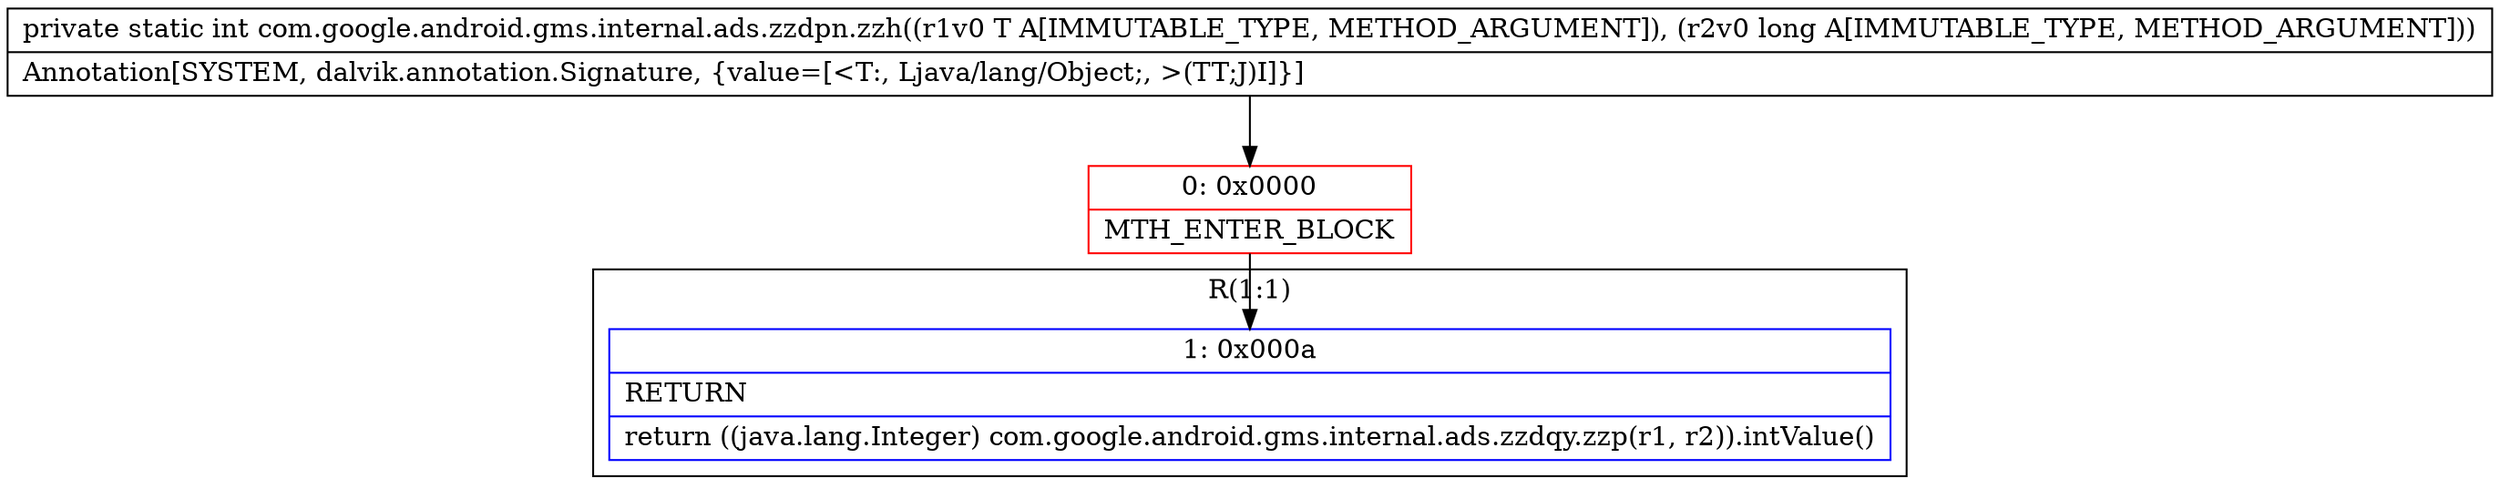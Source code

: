 digraph "CFG forcom.google.android.gms.internal.ads.zzdpn.zzh(Ljava\/lang\/Object;J)I" {
subgraph cluster_Region_946941218 {
label = "R(1:1)";
node [shape=record,color=blue];
Node_1 [shape=record,label="{1\:\ 0x000a|RETURN\l|return ((java.lang.Integer) com.google.android.gms.internal.ads.zzdqy.zzp(r1, r2)).intValue()\l}"];
}
Node_0 [shape=record,color=red,label="{0\:\ 0x0000|MTH_ENTER_BLOCK\l}"];
MethodNode[shape=record,label="{private static int com.google.android.gms.internal.ads.zzdpn.zzh((r1v0 T A[IMMUTABLE_TYPE, METHOD_ARGUMENT]), (r2v0 long A[IMMUTABLE_TYPE, METHOD_ARGUMENT]))  | Annotation[SYSTEM, dalvik.annotation.Signature, \{value=[\<T:, Ljava\/lang\/Object;, \>(TT;J)I]\}]\l}"];
MethodNode -> Node_0;
Node_0 -> Node_1;
}


